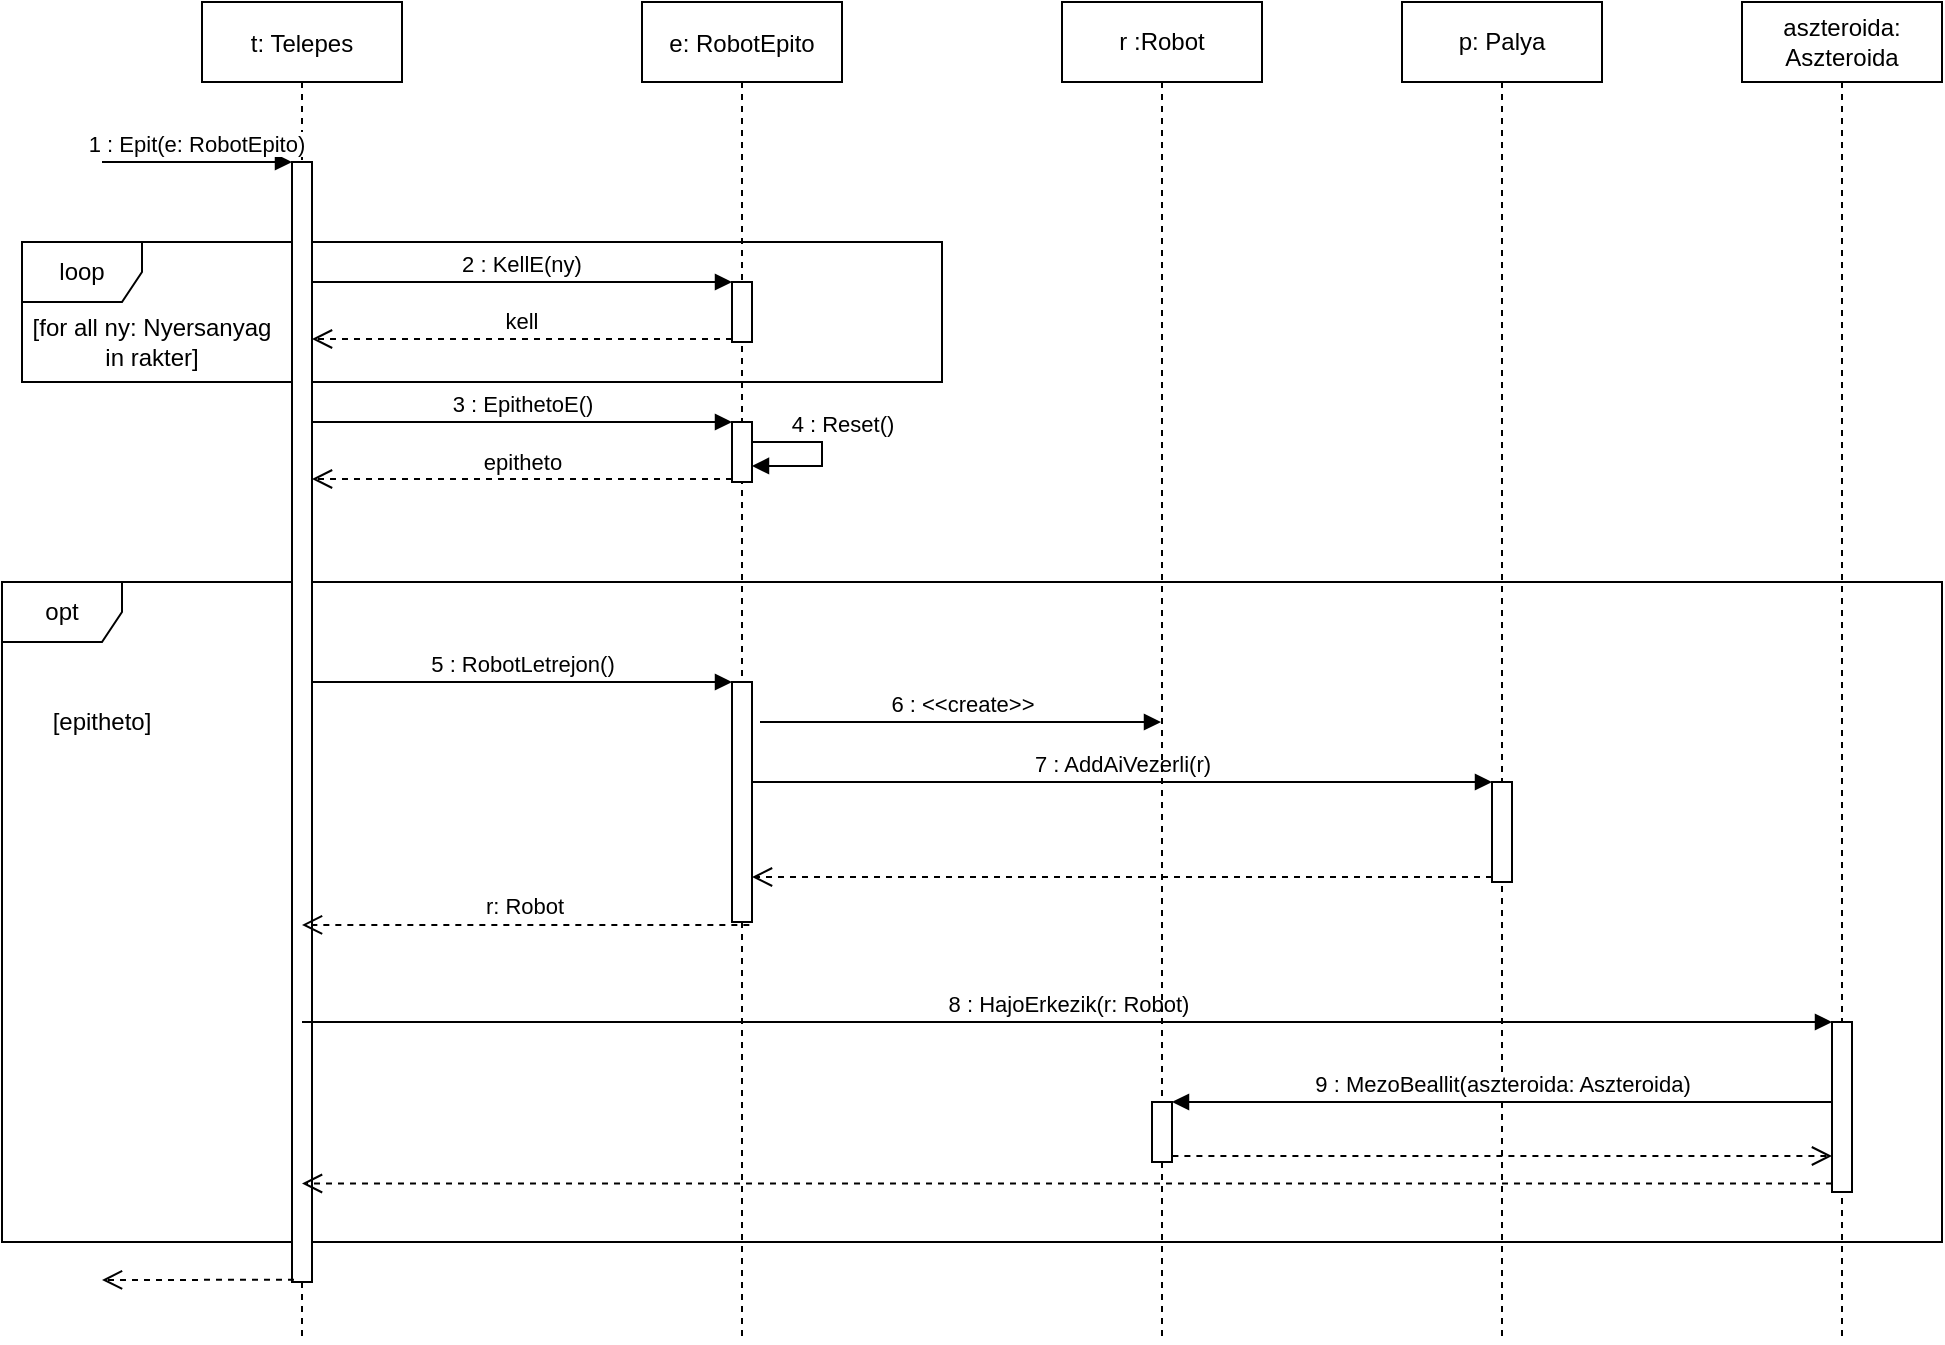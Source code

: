 <mxfile version="14.4.4" type="github" pages="2">
  <diagram id="HAaYJbXr-l4VjTrbmYsa" name="Page-1">
    <mxGraphModel dx="920" dy="514" grid="1" gridSize="10" guides="1" tooltips="1" connect="1" arrows="1" fold="1" page="1" pageScale="1" pageWidth="1654" pageHeight="1169" math="0" shadow="0">
      <root>
        <mxCell id="0" />
        <mxCell id="1" parent="0" />
        <mxCell id="9ZnOVK2-Jo62bvS_TPjz-1" value="opt" style="shape=umlFrame;whiteSpace=wrap;html=1;" parent="1" vertex="1">
          <mxGeometry x="30" y="380" width="970" height="330" as="geometry" />
        </mxCell>
        <mxCell id="9ZnOVK2-Jo62bvS_TPjz-2" value="3 : EpithetoE()" style="html=1;verticalAlign=bottom;endArrow=block;entryX=0;entryY=0;" parent="1" source="9ZnOVK2-Jo62bvS_TPjz-6" target="9ZnOVK2-Jo62bvS_TPjz-10" edge="1">
          <mxGeometry relative="1" as="geometry">
            <mxPoint x="180" y="270" as="sourcePoint" />
          </mxGeometry>
        </mxCell>
        <mxCell id="9ZnOVK2-Jo62bvS_TPjz-3" value="loop" style="shape=umlFrame;whiteSpace=wrap;html=1;" parent="1" vertex="1">
          <mxGeometry x="40" y="210" width="460" height="70" as="geometry" />
        </mxCell>
        <mxCell id="9ZnOVK2-Jo62bvS_TPjz-4" value="t: Telepes" style="shape=umlLifeline;perimeter=lifelinePerimeter;container=1;collapsible=0;recursiveResize=0;rounded=0;shadow=0;strokeWidth=1;" parent="1" vertex="1">
          <mxGeometry x="130" y="90" width="100" height="670" as="geometry" />
        </mxCell>
        <mxCell id="9ZnOVK2-Jo62bvS_TPjz-5" value="1 : Epit(e: RobotEpito)" style="verticalAlign=bottom;startArrow=none;endArrow=block;startSize=8;shadow=0;strokeWidth=1;startFill=0;" parent="9ZnOVK2-Jo62bvS_TPjz-4" edge="1">
          <mxGeometry relative="1" as="geometry">
            <mxPoint x="-50" y="80" as="sourcePoint" />
            <mxPoint x="45" y="80" as="targetPoint" />
          </mxGeometry>
        </mxCell>
        <mxCell id="9ZnOVK2-Jo62bvS_TPjz-6" value="" style="html=1;points=[];perimeter=orthogonalPerimeter;" parent="9ZnOVK2-Jo62bvS_TPjz-4" vertex="1">
          <mxGeometry x="45" y="80" width="10" height="560" as="geometry" />
        </mxCell>
        <mxCell id="9ZnOVK2-Jo62bvS_TPjz-9" value="e: RobotEpito" style="shape=umlLifeline;perimeter=lifelinePerimeter;container=1;collapsible=0;recursiveResize=0;rounded=0;shadow=0;strokeWidth=1;" parent="1" vertex="1">
          <mxGeometry x="350" y="90" width="100" height="670" as="geometry" />
        </mxCell>
        <mxCell id="9ZnOVK2-Jo62bvS_TPjz-10" value="" style="html=1;points=[];perimeter=orthogonalPerimeter;" parent="9ZnOVK2-Jo62bvS_TPjz-9" vertex="1">
          <mxGeometry x="45" y="210" width="10" height="30" as="geometry" />
        </mxCell>
        <mxCell id="9ZnOVK2-Jo62bvS_TPjz-11" value="" style="points=[];perimeter=orthogonalPerimeter;rounded=0;shadow=0;strokeWidth=1;" parent="9ZnOVK2-Jo62bvS_TPjz-9" vertex="1">
          <mxGeometry x="45" y="140" width="10" height="30" as="geometry" />
        </mxCell>
        <mxCell id="9ZnOVK2-Jo62bvS_TPjz-12" value="" style="html=1;points=[];perimeter=orthogonalPerimeter;" parent="9ZnOVK2-Jo62bvS_TPjz-9" vertex="1">
          <mxGeometry x="45" y="340" width="10" height="120" as="geometry" />
        </mxCell>
        <mxCell id="9ZnOVK2-Jo62bvS_TPjz-13" value="4 : Reset()" style="html=1;verticalAlign=bottom;endArrow=block;entryX=1;entryY=0.733;entryDx=0;entryDy=0;entryPerimeter=0;rounded=0;" parent="9ZnOVK2-Jo62bvS_TPjz-9" source="9ZnOVK2-Jo62bvS_TPjz-10" target="9ZnOVK2-Jo62bvS_TPjz-10" edge="1">
          <mxGeometry x="-0.146" y="10" relative="1" as="geometry">
            <mxPoint x="10" y="220" as="sourcePoint" />
            <mxPoint x="150" y="220" as="targetPoint" />
            <Array as="points">
              <mxPoint x="90" y="220" />
              <mxPoint x="90" y="232" />
            </Array>
            <mxPoint as="offset" />
          </mxGeometry>
        </mxCell>
        <mxCell id="9ZnOVK2-Jo62bvS_TPjz-14" value="kell" style="verticalAlign=bottom;endArrow=open;dashed=1;endSize=8;exitX=0;exitY=0.95;shadow=0;strokeWidth=1;" parent="1" source="9ZnOVK2-Jo62bvS_TPjz-11" target="9ZnOVK2-Jo62bvS_TPjz-6" edge="1">
          <mxGeometry relative="1" as="geometry">
            <mxPoint x="285" y="246" as="targetPoint" />
          </mxGeometry>
        </mxCell>
        <mxCell id="9ZnOVK2-Jo62bvS_TPjz-15" value="2 : KellE(ny)" style="verticalAlign=bottom;endArrow=block;entryX=0;entryY=0;shadow=0;strokeWidth=1;" parent="1" source="9ZnOVK2-Jo62bvS_TPjz-6" target="9ZnOVK2-Jo62bvS_TPjz-11" edge="1">
          <mxGeometry relative="1" as="geometry">
            <mxPoint x="285" y="170" as="sourcePoint" />
            <Array as="points" />
          </mxGeometry>
        </mxCell>
        <mxCell id="9ZnOVK2-Jo62bvS_TPjz-16" value="[for all ny: Nyersanyag in rakter]" style="text;html=1;strokeColor=none;fillColor=none;align=center;verticalAlign=middle;whiteSpace=wrap;rounded=0;" parent="1" vertex="1">
          <mxGeometry x="40" y="250" width="130" height="20" as="geometry" />
        </mxCell>
        <mxCell id="9ZnOVK2-Jo62bvS_TPjz-17" value="[epitheto]" style="text;html=1;strokeColor=none;fillColor=none;align=center;verticalAlign=middle;whiteSpace=wrap;rounded=0;" parent="1" vertex="1">
          <mxGeometry x="60" y="440" width="40" height="20" as="geometry" />
        </mxCell>
        <mxCell id="9ZnOVK2-Jo62bvS_TPjz-18" value="epitheto" style="html=1;verticalAlign=bottom;endArrow=open;dashed=1;endSize=8;exitX=0;exitY=0.95;" parent="1" source="9ZnOVK2-Jo62bvS_TPjz-10" target="9ZnOVK2-Jo62bvS_TPjz-6" edge="1">
          <mxGeometry relative="1" as="geometry">
            <mxPoint x="180" y="289" as="targetPoint" />
          </mxGeometry>
        </mxCell>
        <mxCell id="9ZnOVK2-Jo62bvS_TPjz-19" value="p: Palya" style="shape=umlLifeline;perimeter=lifelinePerimeter;whiteSpace=wrap;html=1;container=1;collapsible=0;recursiveResize=0;outlineConnect=0;" parent="1" vertex="1">
          <mxGeometry x="730" y="90" width="100" height="670" as="geometry" />
        </mxCell>
        <mxCell id="9ZnOVK2-Jo62bvS_TPjz-20" value="" style="html=1;points=[];perimeter=orthogonalPerimeter;" parent="9ZnOVK2-Jo62bvS_TPjz-19" vertex="1">
          <mxGeometry x="45" y="390" width="10" height="50" as="geometry" />
        </mxCell>
        <mxCell id="9ZnOVK2-Jo62bvS_TPjz-21" value="7 : AddAiVezerli(r)" style="html=1;verticalAlign=bottom;endArrow=block;entryX=0;entryY=0;" parent="1" source="9ZnOVK2-Jo62bvS_TPjz-12" target="9ZnOVK2-Jo62bvS_TPjz-20" edge="1">
          <mxGeometry relative="1" as="geometry">
            <mxPoint x="560" y="170" as="sourcePoint" />
            <Array as="points" />
          </mxGeometry>
        </mxCell>
        <mxCell id="9ZnOVK2-Jo62bvS_TPjz-22" value="" style="html=1;verticalAlign=bottom;endArrow=open;dashed=1;endSize=8;exitX=0;exitY=0.95;" parent="1" source="9ZnOVK2-Jo62bvS_TPjz-20" target="9ZnOVK2-Jo62bvS_TPjz-12" edge="1">
          <mxGeometry relative="1" as="geometry">
            <mxPoint x="560" y="246" as="targetPoint" />
          </mxGeometry>
        </mxCell>
        <mxCell id="9ZnOVK2-Jo62bvS_TPjz-23" value="aszteroida: Aszteroida" style="shape=umlLifeline;perimeter=lifelinePerimeter;whiteSpace=wrap;html=1;container=1;collapsible=0;recursiveResize=0;outlineConnect=0;" parent="1" vertex="1">
          <mxGeometry x="900" y="90" width="100" height="670" as="geometry" />
        </mxCell>
        <mxCell id="9ZnOVK2-Jo62bvS_TPjz-24" value="" style="html=1;points=[];perimeter=orthogonalPerimeter;" parent="9ZnOVK2-Jo62bvS_TPjz-23" vertex="1">
          <mxGeometry x="45" y="510" width="10" height="85" as="geometry" />
        </mxCell>
        <mxCell id="9ZnOVK2-Jo62bvS_TPjz-25" value="8 : HajoErkezik(r: Robot)" style="html=1;verticalAlign=bottom;endArrow=block;entryX=0;entryY=0;" parent="1" source="9ZnOVK2-Jo62bvS_TPjz-4" target="9ZnOVK2-Jo62bvS_TPjz-24" edge="1">
          <mxGeometry relative="1" as="geometry">
            <mxPoint x="407" y="610" as="sourcePoint" />
          </mxGeometry>
        </mxCell>
        <mxCell id="9ZnOVK2-Jo62bvS_TPjz-26" value="" style="html=1;verticalAlign=bottom;endArrow=open;dashed=1;endSize=8;exitX=0;exitY=0.95;" parent="1" source="9ZnOVK2-Jo62bvS_TPjz-24" target="9ZnOVK2-Jo62bvS_TPjz-4" edge="1">
          <mxGeometry relative="1" as="geometry">
            <mxPoint x="405" y="681.25" as="targetPoint" />
          </mxGeometry>
        </mxCell>
        <mxCell id="9ZnOVK2-Jo62bvS_TPjz-27" value="9 : MezoBeallit(aszteroida: Aszteroida)" style="html=1;verticalAlign=bottom;endArrow=block;" parent="1" source="9ZnOVK2-Jo62bvS_TPjz-24" target="9ZnOVK2-Jo62bvS_TPjz-35" edge="1">
          <mxGeometry relative="1" as="geometry">
            <mxPoint x="764.9" y="710" as="sourcePoint" />
            <mxPoint x="410" y="800" as="targetPoint" />
            <Array as="points">
              <mxPoint x="730" y="640" />
            </Array>
          </mxGeometry>
        </mxCell>
        <mxCell id="9ZnOVK2-Jo62bvS_TPjz-28" value="" style="html=1;verticalAlign=bottom;endArrow=open;dashed=1;endSize=8;exitX=1.02;exitY=0.9;exitDx=0;exitDy=0;exitPerimeter=0;" parent="1" source="9ZnOVK2-Jo62bvS_TPjz-35" target="9ZnOVK2-Jo62bvS_TPjz-24" edge="1">
          <mxGeometry relative="1" as="geometry">
            <mxPoint x="764.9" y="786" as="targetPoint" />
            <mxPoint x="410" y="819" as="sourcePoint" />
          </mxGeometry>
        </mxCell>
        <mxCell id="9ZnOVK2-Jo62bvS_TPjz-29" value="" style="html=1;verticalAlign=bottom;endArrow=open;dashed=1;endSize=8;exitX=0.1;exitY=0.998;exitDx=0;exitDy=0;exitPerimeter=0;" parent="1" source="9ZnOVK2-Jo62bvS_TPjz-6" edge="1">
          <mxGeometry relative="1" as="geometry">
            <mxPoint x="170" y="810" as="sourcePoint" />
            <mxPoint x="80" y="729" as="targetPoint" />
            <Array as="points" />
          </mxGeometry>
        </mxCell>
        <mxCell id="9ZnOVK2-Jo62bvS_TPjz-32" value="5 : RobotLetrejon()" style="html=1;verticalAlign=bottom;endArrow=block;entryX=0;entryY=0;" parent="1" source="9ZnOVK2-Jo62bvS_TPjz-6" target="9ZnOVK2-Jo62bvS_TPjz-12" edge="1">
          <mxGeometry relative="1" as="geometry">
            <mxPoint x="325" y="720" as="sourcePoint" />
            <Array as="points">
              <mxPoint x="260" y="430" />
            </Array>
          </mxGeometry>
        </mxCell>
        <mxCell id="9ZnOVK2-Jo62bvS_TPjz-34" value="r :Robot" style="shape=umlLifeline;perimeter=lifelinePerimeter;whiteSpace=wrap;html=1;container=1;collapsible=0;recursiveResize=0;outlineConnect=0;" parent="1" vertex="1">
          <mxGeometry x="560" y="90" width="100" height="670" as="geometry" />
        </mxCell>
        <mxCell id="9ZnOVK2-Jo62bvS_TPjz-35" value="" style="html=1;points=[];perimeter=orthogonalPerimeter;" parent="9ZnOVK2-Jo62bvS_TPjz-34" vertex="1">
          <mxGeometry x="45" y="550" width="10" height="30" as="geometry" />
        </mxCell>
        <mxCell id="9ZnOVK2-Jo62bvS_TPjz-36" value="6 : &amp;lt;&amp;lt;create&amp;gt;&amp;gt;" style="html=1;verticalAlign=bottom;endArrow=block;strokeColor=#000000;" parent="1" target="9ZnOVK2-Jo62bvS_TPjz-34" edge="1">
          <mxGeometry width="80" relative="1" as="geometry">
            <mxPoint x="409" y="450" as="sourcePoint" />
            <mxPoint x="640" y="500" as="targetPoint" />
          </mxGeometry>
        </mxCell>
        <mxCell id="uBTv1T-VaRE4izc2qNUj-7" value="r: Robot" style="html=1;verticalAlign=bottom;endArrow=open;dashed=1;endSize=8;exitX=0.867;exitY=1.012;exitDx=0;exitDy=0;exitPerimeter=0;" edge="1" parent="1" source="9ZnOVK2-Jo62bvS_TPjz-12" target="9ZnOVK2-Jo62bvS_TPjz-4">
          <mxGeometry x="0.011" relative="1" as="geometry">
            <mxPoint x="360" y="540" as="sourcePoint" />
            <mxPoint x="280" y="540" as="targetPoint" />
            <mxPoint as="offset" />
          </mxGeometry>
        </mxCell>
      </root>
    </mxGraphModel>
  </diagram>
  <diagram name="Copy of Page-1" id="09w6EivkNQ-RvyWk3LRT">
    <mxGraphModel dx="782" dy="437" grid="1" gridSize="10" guides="1" tooltips="1" connect="1" arrows="1" fold="1" page="1" pageScale="1" pageWidth="1654" pageHeight="1169" math="0" shadow="0">
      <root>
        <mxCell id="6wzPRZiQXYQK_gMtY--v-0" />
        <mxCell id="6wzPRZiQXYQK_gMtY--v-1" parent="6wzPRZiQXYQK_gMtY--v-0" />
        <mxCell id="6wzPRZiQXYQK_gMtY--v-2" value="alt" style="shape=umlFrame;whiteSpace=wrap;html=1;" parent="6wzPRZiQXYQK_gMtY--v-1" vertex="1">
          <mxGeometry x="30" y="390" width="790" height="350" as="geometry" />
        </mxCell>
        <mxCell id="6wzPRZiQXYQK_gMtY--v-3" value="4 : EpithetoE()" style="html=1;verticalAlign=bottom;endArrow=block;entryX=0;entryY=0;" parent="6wzPRZiQXYQK_gMtY--v-1" source="6wzPRZiQXYQK_gMtY--v-7" target="6wzPRZiQXYQK_gMtY--v-12" edge="1">
          <mxGeometry relative="1" as="geometry">
            <mxPoint x="170" y="260" as="sourcePoint" />
          </mxGeometry>
        </mxCell>
        <mxCell id="6wzPRZiQXYQK_gMtY--v-4" value="loop" style="shape=umlFrame;whiteSpace=wrap;html=1;" parent="6wzPRZiQXYQK_gMtY--v-1" vertex="1">
          <mxGeometry x="30" y="200" width="460" height="70" as="geometry" />
        </mxCell>
        <mxCell id="6wzPRZiQXYQK_gMtY--v-5" value="t: Telepes" style="shape=umlLifeline;perimeter=lifelinePerimeter;container=1;collapsible=0;recursiveResize=0;rounded=0;shadow=0;strokeWidth=1;" parent="6wzPRZiQXYQK_gMtY--v-1" vertex="1">
          <mxGeometry x="120" y="80" width="100" height="760" as="geometry" />
        </mxCell>
        <mxCell id="6wzPRZiQXYQK_gMtY--v-6" value="1 : Epit(e: RobotEpito)" style="verticalAlign=bottom;startArrow=none;endArrow=block;startSize=8;shadow=0;strokeWidth=1;startFill=0;" parent="6wzPRZiQXYQK_gMtY--v-5" edge="1">
          <mxGeometry relative="1" as="geometry">
            <mxPoint x="-50" y="80" as="sourcePoint" />
            <mxPoint x="45" y="80" as="targetPoint" />
          </mxGeometry>
        </mxCell>
        <mxCell id="6wzPRZiQXYQK_gMtY--v-7" value="" style="html=1;points=[];perimeter=orthogonalPerimeter;" parent="6wzPRZiQXYQK_gMtY--v-5" vertex="1">
          <mxGeometry x="45" y="80" width="10" height="630" as="geometry" />
        </mxCell>
        <mxCell id="6wzPRZiQXYQK_gMtY--v-8" value="" style="html=1;points=[];perimeter=orthogonalPerimeter;" parent="6wzPRZiQXYQK_gMtY--v-5" vertex="1">
          <mxGeometry x="55" y="600" width="10" height="40" as="geometry" />
        </mxCell>
        <mxCell id="6wzPRZiQXYQK_gMtY--v-9" value="13 : Tetlen()" style="edgeStyle=orthogonalEdgeStyle;html=1;align=left;spacingLeft=2;endArrow=block;rounded=0;entryX=1;entryY=0;" parent="6wzPRZiQXYQK_gMtY--v-5" source="6wzPRZiQXYQK_gMtY--v-7" target="6wzPRZiQXYQK_gMtY--v-8" edge="1">
          <mxGeometry relative="1" as="geometry">
            <mxPoint x="70" y="640" as="sourcePoint" />
            <Array as="points">
              <mxPoint x="95" y="570" />
              <mxPoint x="95" y="600" />
            </Array>
          </mxGeometry>
        </mxCell>
        <mxCell id="6wzPRZiQXYQK_gMtY--v-11" value="e: RobotEpito" style="shape=umlLifeline;perimeter=lifelinePerimeter;container=1;collapsible=0;recursiveResize=0;rounded=0;shadow=0;strokeWidth=1;" parent="6wzPRZiQXYQK_gMtY--v-1" vertex="1">
          <mxGeometry x="340" y="80" width="100" height="760" as="geometry" />
        </mxCell>
        <mxCell id="6wzPRZiQXYQK_gMtY--v-12" value="" style="html=1;points=[];perimeter=orthogonalPerimeter;" parent="6wzPRZiQXYQK_gMtY--v-11" vertex="1">
          <mxGeometry x="45" y="210" width="10" height="30" as="geometry" />
        </mxCell>
        <mxCell id="6wzPRZiQXYQK_gMtY--v-13" value="" style="points=[];perimeter=orthogonalPerimeter;rounded=0;shadow=0;strokeWidth=1;" parent="6wzPRZiQXYQK_gMtY--v-11" vertex="1">
          <mxGeometry x="45" y="140" width="10" height="30" as="geometry" />
        </mxCell>
        <mxCell id="6wzPRZiQXYQK_gMtY--v-16" value="" style="html=1;points=[];perimeter=orthogonalPerimeter;" parent="6wzPRZiQXYQK_gMtY--v-11" vertex="1">
          <mxGeometry x="45" y="340" width="10" height="200" as="geometry" />
        </mxCell>
        <mxCell id="6wzPRZiQXYQK_gMtY--v-23" value="5 : Reset()" style="html=1;verticalAlign=bottom;endArrow=block;exitX=0.55;exitY=0.289;exitDx=0;exitDy=0;exitPerimeter=0;entryX=1;entryY=0.733;entryDx=0;entryDy=0;entryPerimeter=0;rounded=0;" parent="6wzPRZiQXYQK_gMtY--v-11" source="6wzPRZiQXYQK_gMtY--v-11" target="6wzPRZiQXYQK_gMtY--v-12" edge="1">
          <mxGeometry x="-0.146" y="10" relative="1" as="geometry">
            <mxPoint x="10" y="220" as="sourcePoint" />
            <mxPoint x="150" y="220" as="targetPoint" />
            <Array as="points">
              <mxPoint x="90" y="220" />
              <mxPoint x="90" y="232" />
            </Array>
            <mxPoint as="offset" />
          </mxGeometry>
        </mxCell>
        <mxCell id="6wzPRZiQXYQK_gMtY--v-18" value="kell" style="verticalAlign=bottom;endArrow=open;dashed=1;endSize=8;exitX=0;exitY=0.95;shadow=0;strokeWidth=1;" parent="6wzPRZiQXYQK_gMtY--v-1" source="6wzPRZiQXYQK_gMtY--v-13" target="6wzPRZiQXYQK_gMtY--v-7" edge="1">
          <mxGeometry relative="1" as="geometry">
            <mxPoint x="275" y="236" as="targetPoint" />
          </mxGeometry>
        </mxCell>
        <mxCell id="6wzPRZiQXYQK_gMtY--v-19" value="3 : KellE(ny)" style="verticalAlign=bottom;endArrow=block;entryX=0;entryY=0;shadow=0;strokeWidth=1;" parent="6wzPRZiQXYQK_gMtY--v-1" source="6wzPRZiQXYQK_gMtY--v-7" target="6wzPRZiQXYQK_gMtY--v-13" edge="1">
          <mxGeometry relative="1" as="geometry">
            <mxPoint x="275" y="160" as="sourcePoint" />
            <Array as="points" />
          </mxGeometry>
        </mxCell>
        <mxCell id="6wzPRZiQXYQK_gMtY--v-20" value="[for all ny: Nyersanyag in rakter]" style="text;html=1;strokeColor=none;fillColor=none;align=center;verticalAlign=middle;whiteSpace=wrap;rounded=0;" parent="6wzPRZiQXYQK_gMtY--v-1" vertex="1">
          <mxGeometry x="30" y="240" width="130" height="20" as="geometry" />
        </mxCell>
        <mxCell id="6wzPRZiQXYQK_gMtY--v-21" value="[epitheto]" style="text;html=1;strokeColor=none;fillColor=none;align=center;verticalAlign=middle;whiteSpace=wrap;rounded=0;" parent="6wzPRZiQXYQK_gMtY--v-1" vertex="1">
          <mxGeometry x="50" y="430" width="40" height="20" as="geometry" />
        </mxCell>
        <mxCell id="6wzPRZiQXYQK_gMtY--v-22" value="epitheto" style="html=1;verticalAlign=bottom;endArrow=open;dashed=1;endSize=8;exitX=0;exitY=0.95;" parent="6wzPRZiQXYQK_gMtY--v-1" source="6wzPRZiQXYQK_gMtY--v-12" target="6wzPRZiQXYQK_gMtY--v-7" edge="1">
          <mxGeometry relative="1" as="geometry">
            <mxPoint x="170" y="279" as="targetPoint" />
          </mxGeometry>
        </mxCell>
        <mxCell id="6wzPRZiQXYQK_gMtY--v-25" value="p: Palya" style="shape=umlLifeline;perimeter=lifelinePerimeter;whiteSpace=wrap;html=1;container=1;collapsible=0;recursiveResize=0;outlineConnect=0;" parent="6wzPRZiQXYQK_gMtY--v-1" vertex="1">
          <mxGeometry x="720" y="80" width="100" height="750" as="geometry" />
        </mxCell>
        <mxCell id="6wzPRZiQXYQK_gMtY--v-26" value="" style="html=1;points=[];perimeter=orthogonalPerimeter;" parent="6wzPRZiQXYQK_gMtY--v-25" vertex="1">
          <mxGeometry x="45" y="420" width="10" height="100" as="geometry" />
        </mxCell>
        <mxCell id="6wzPRZiQXYQK_gMtY--v-27" value="10 : AddRobot(r, t.GetAszteroida())" style="html=1;verticalAlign=bottom;endArrow=block;entryX=0;entryY=0;" parent="6wzPRZiQXYQK_gMtY--v-1" source="6wzPRZiQXYQK_gMtY--v-16" target="6wzPRZiQXYQK_gMtY--v-26" edge="1">
          <mxGeometry relative="1" as="geometry">
            <mxPoint x="550" y="160" as="sourcePoint" />
            <Array as="points" />
          </mxGeometry>
        </mxCell>
        <mxCell id="6wzPRZiQXYQK_gMtY--v-28" value="" style="html=1;verticalAlign=bottom;endArrow=open;dashed=1;endSize=8;exitX=0;exitY=0.95;" parent="6wzPRZiQXYQK_gMtY--v-1" source="6wzPRZiQXYQK_gMtY--v-26" target="6wzPRZiQXYQK_gMtY--v-16" edge="1">
          <mxGeometry relative="1" as="geometry">
            <mxPoint x="550" y="236" as="targetPoint" />
          </mxGeometry>
        </mxCell>
        <mxCell id="6wzPRZiQXYQK_gMtY--v-29" value="a: Aszteroida" style="shape=umlLifeline;perimeter=lifelinePerimeter;whiteSpace=wrap;html=1;container=1;collapsible=0;recursiveResize=0;outlineConnect=0;" parent="6wzPRZiQXYQK_gMtY--v-1" vertex="1">
          <mxGeometry x="890" y="80" width="100" height="750" as="geometry" />
        </mxCell>
        <mxCell id="6wzPRZiQXYQK_gMtY--v-30" value="" style="html=1;points=[];perimeter=orthogonalPerimeter;" parent="6wzPRZiQXYQK_gMtY--v-29" vertex="1">
          <mxGeometry x="45" y="430" width="10" height="75" as="geometry" />
        </mxCell>
        <mxCell id="6wzPRZiQXYQK_gMtY--v-31" value="11 : HajoErkezik(r)" style="html=1;verticalAlign=bottom;endArrow=block;entryX=0;entryY=0;" parent="6wzPRZiQXYQK_gMtY--v-1" source="6wzPRZiQXYQK_gMtY--v-26" target="6wzPRZiQXYQK_gMtY--v-30" edge="1">
          <mxGeometry relative="1" as="geometry">
            <mxPoint x="775" y="600" as="sourcePoint" />
          </mxGeometry>
        </mxCell>
        <mxCell id="6wzPRZiQXYQK_gMtY--v-32" value="" style="html=1;verticalAlign=bottom;endArrow=open;dashed=1;endSize=8;exitX=0;exitY=0.95;" parent="6wzPRZiQXYQK_gMtY--v-1" source="6wzPRZiQXYQK_gMtY--v-30" target="6wzPRZiQXYQK_gMtY--v-26" edge="1">
          <mxGeometry relative="1" as="geometry">
            <mxPoint x="775" y="676" as="targetPoint" />
          </mxGeometry>
        </mxCell>
        <mxCell id="6wzPRZiQXYQK_gMtY--v-33" value="12 : MezoBeallit(a)" style="html=1;verticalAlign=bottom;endArrow=block;" parent="6wzPRZiQXYQK_gMtY--v-1" source="6wzPRZiQXYQK_gMtY--v-30" target="6wzPRZiQXYQK_gMtY--v-17" edge="1">
          <mxGeometry relative="1" as="geometry">
            <mxPoint x="754.9" y="610" as="sourcePoint" />
            <mxPoint x="400" y="700" as="targetPoint" />
            <Array as="points">
              <mxPoint x="720" y="540" />
            </Array>
          </mxGeometry>
        </mxCell>
        <mxCell id="6wzPRZiQXYQK_gMtY--v-34" value="" style="html=1;verticalAlign=bottom;endArrow=open;dashed=1;endSize=8;exitX=1.02;exitY=0.9;exitDx=0;exitDy=0;exitPerimeter=0;" parent="6wzPRZiQXYQK_gMtY--v-1" source="6wzPRZiQXYQK_gMtY--v-17" target="6wzPRZiQXYQK_gMtY--v-30" edge="1">
          <mxGeometry relative="1" as="geometry">
            <mxPoint x="754.9" y="686" as="targetPoint" />
            <mxPoint x="400" y="719" as="sourcePoint" />
          </mxGeometry>
        </mxCell>
        <mxCell id="6wzPRZiQXYQK_gMtY--v-37" value="" style="html=1;verticalAlign=bottom;endArrow=open;dashed=1;endSize=8;exitX=0.1;exitY=0.998;exitDx=0;exitDy=0;exitPerimeter=0;" parent="6wzPRZiQXYQK_gMtY--v-1" source="6wzPRZiQXYQK_gMtY--v-7" edge="1">
          <mxGeometry relative="1" as="geometry">
            <mxPoint x="160" y="800" as="sourcePoint" />
            <mxPoint x="50" y="789" as="targetPoint" />
            <Array as="points" />
          </mxGeometry>
        </mxCell>
        <mxCell id="6wzPRZiQXYQK_gMtY--v-38" value="" style="endArrow=none;dashed=1;html=1;dashPattern=1 3;strokeWidth=2;" parent="6wzPRZiQXYQK_gMtY--v-1" edge="1">
          <mxGeometry width="50" height="50" relative="1" as="geometry">
            <mxPoint x="27" y="640" as="sourcePoint" />
            <mxPoint x="827" y="640" as="targetPoint" />
          </mxGeometry>
        </mxCell>
        <mxCell id="6wzPRZiQXYQK_gMtY--v-39" value="[!epitheto]" style="text;html=1;strokeColor=none;fillColor=none;align=center;verticalAlign=middle;whiteSpace=wrap;rounded=0;" parent="6wzPRZiQXYQK_gMtY--v-1" vertex="1">
          <mxGeometry x="50" y="660" width="40" height="20" as="geometry" />
        </mxCell>
        <mxCell id="6wzPRZiQXYQK_gMtY--v-40" value="8 : Letrejon(t)" style="html=1;verticalAlign=bottom;endArrow=block;entryX=0;entryY=0;" parent="6wzPRZiQXYQK_gMtY--v-1" source="6wzPRZiQXYQK_gMtY--v-7" target="6wzPRZiQXYQK_gMtY--v-16" edge="1">
          <mxGeometry relative="1" as="geometry">
            <mxPoint x="315" y="710" as="sourcePoint" />
            <Array as="points">
              <mxPoint x="250" y="420" />
            </Array>
          </mxGeometry>
        </mxCell>
        <mxCell id="6wzPRZiQXYQK_gMtY--v-41" value="" style="html=1;verticalAlign=bottom;endArrow=open;dashed=1;endSize=8;exitX=-0.06;exitY=0.99;exitDx=0;exitDy=0;exitPerimeter=0;" parent="6wzPRZiQXYQK_gMtY--v-1" source="6wzPRZiQXYQK_gMtY--v-16" target="6wzPRZiQXYQK_gMtY--v-7" edge="1">
          <mxGeometry relative="1" as="geometry">
            <mxPoint x="315" y="786" as="targetPoint" />
            <Array as="points" />
          </mxGeometry>
        </mxCell>
        <mxCell id="ymCQV6ztO2GV4Nq3IxV4-0" value="r :Robot" style="shape=umlLifeline;perimeter=lifelinePerimeter;whiteSpace=wrap;html=1;container=1;collapsible=0;recursiveResize=0;outlineConnect=0;" parent="6wzPRZiQXYQK_gMtY--v-1" vertex="1">
          <mxGeometry x="550" y="80" width="100" height="750" as="geometry" />
        </mxCell>
        <mxCell id="6wzPRZiQXYQK_gMtY--v-17" value="" style="html=1;points=[];perimeter=orthogonalPerimeter;" parent="ymCQV6ztO2GV4Nq3IxV4-0" vertex="1">
          <mxGeometry x="45" y="460" width="10" height="30" as="geometry" />
        </mxCell>
        <mxCell id="ymCQV6ztO2GV4Nq3IxV4-1" value="&amp;lt;&amp;lt;create&amp;gt;&amp;gt;" style="html=1;verticalAlign=bottom;endArrow=block;strokeColor=#000000;exitX=0.54;exitY=0.467;exitDx=0;exitDy=0;exitPerimeter=0;" parent="6wzPRZiQXYQK_gMtY--v-1" source="6wzPRZiQXYQK_gMtY--v-11" target="ymCQV6ztO2GV4Nq3IxV4-0" edge="1">
          <mxGeometry width="80" relative="1" as="geometry">
            <mxPoint x="550" y="490" as="sourcePoint" />
            <mxPoint x="630" y="490" as="targetPoint" />
          </mxGeometry>
        </mxCell>
      </root>
    </mxGraphModel>
  </diagram>
</mxfile>
